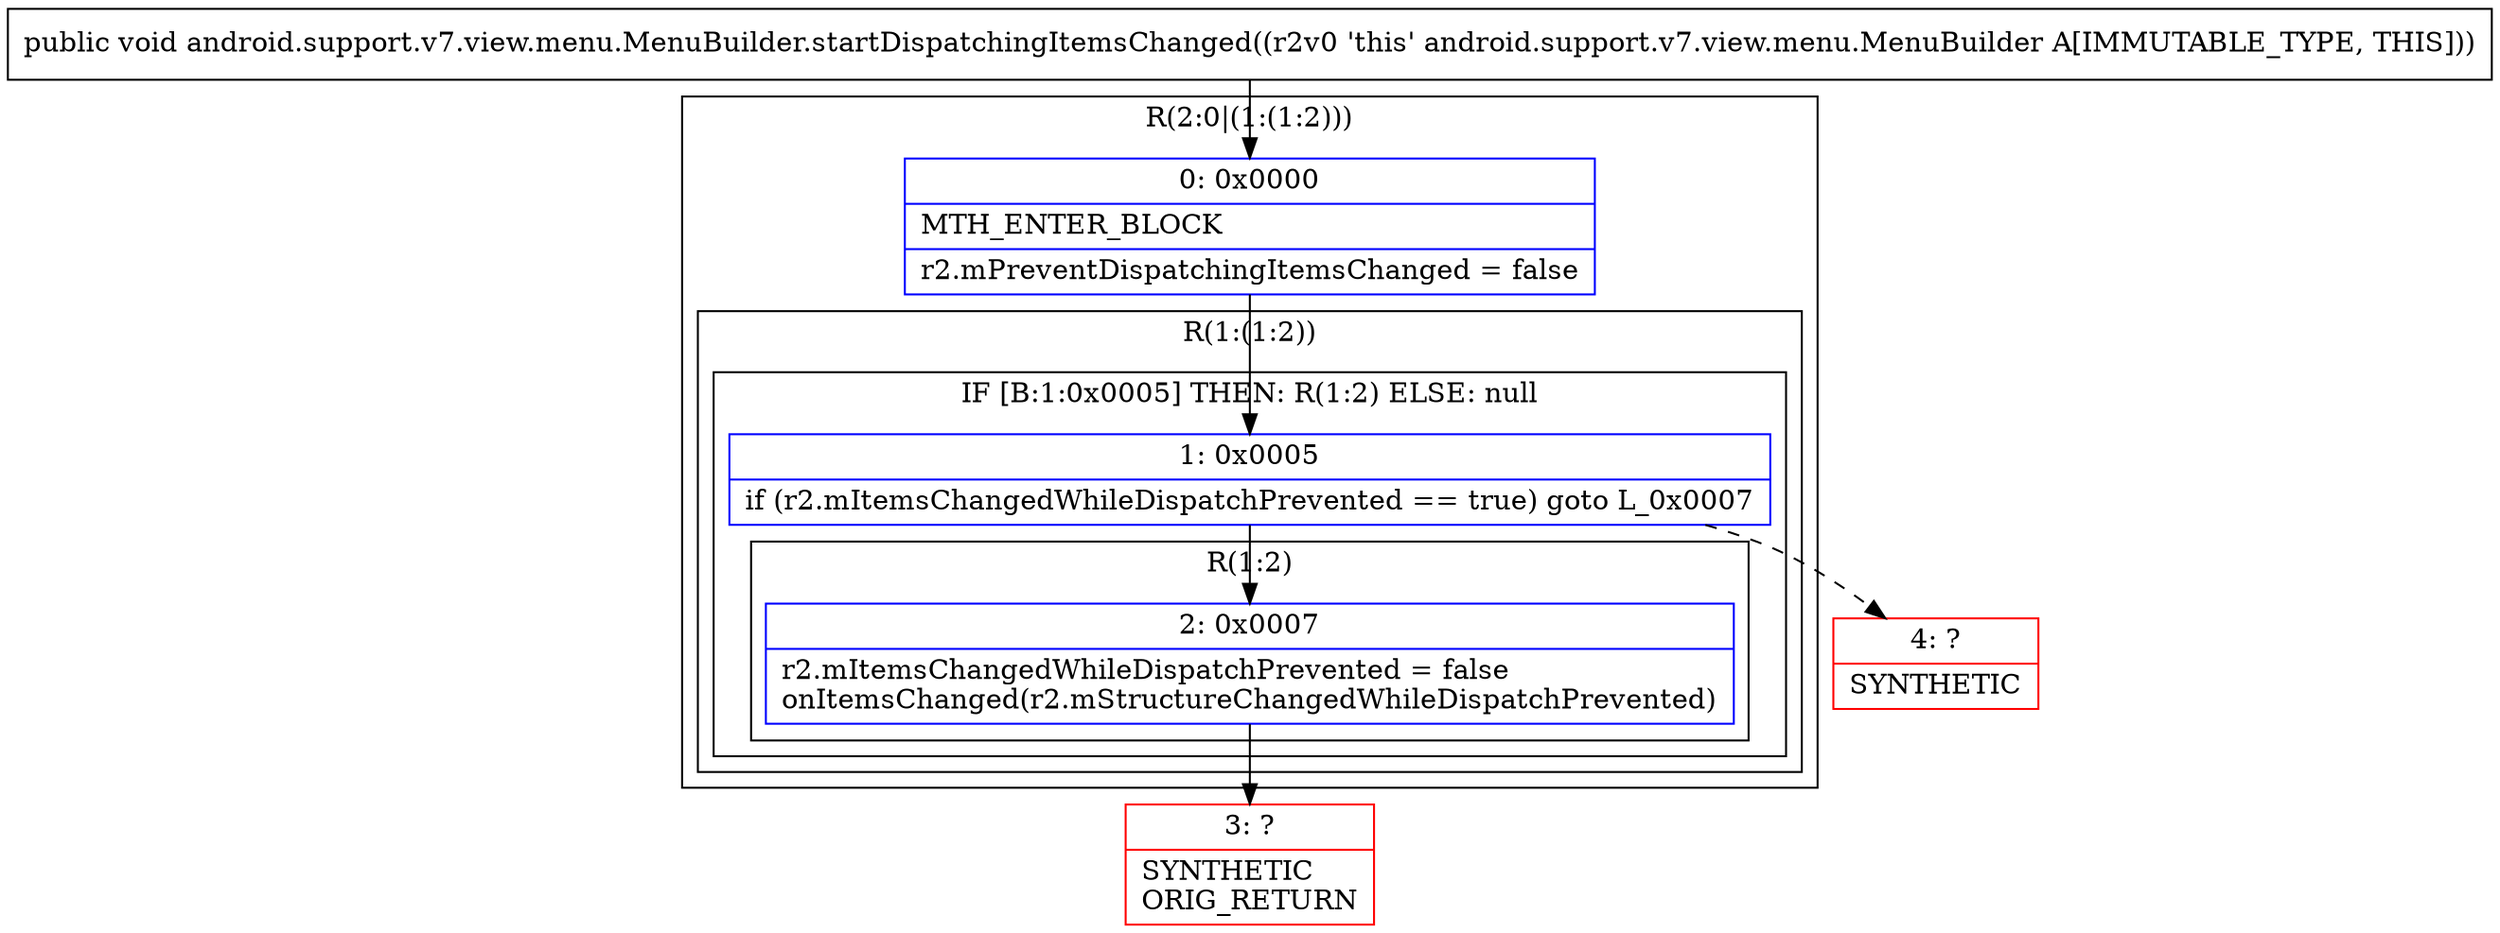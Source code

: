 digraph "CFG forandroid.support.v7.view.menu.MenuBuilder.startDispatchingItemsChanged()V" {
subgraph cluster_Region_1341789150 {
label = "R(2:0|(1:(1:2)))";
node [shape=record,color=blue];
Node_0 [shape=record,label="{0\:\ 0x0000|MTH_ENTER_BLOCK\l|r2.mPreventDispatchingItemsChanged = false\l}"];
subgraph cluster_Region_1444704547 {
label = "R(1:(1:2))";
node [shape=record,color=blue];
subgraph cluster_IfRegion_1533128524 {
label = "IF [B:1:0x0005] THEN: R(1:2) ELSE: null";
node [shape=record,color=blue];
Node_1 [shape=record,label="{1\:\ 0x0005|if (r2.mItemsChangedWhileDispatchPrevented == true) goto L_0x0007\l}"];
subgraph cluster_Region_543106824 {
label = "R(1:2)";
node [shape=record,color=blue];
Node_2 [shape=record,label="{2\:\ 0x0007|r2.mItemsChangedWhileDispatchPrevented = false\lonItemsChanged(r2.mStructureChangedWhileDispatchPrevented)\l}"];
}
}
}
}
Node_3 [shape=record,color=red,label="{3\:\ ?|SYNTHETIC\lORIG_RETURN\l}"];
Node_4 [shape=record,color=red,label="{4\:\ ?|SYNTHETIC\l}"];
MethodNode[shape=record,label="{public void android.support.v7.view.menu.MenuBuilder.startDispatchingItemsChanged((r2v0 'this' android.support.v7.view.menu.MenuBuilder A[IMMUTABLE_TYPE, THIS])) }"];
MethodNode -> Node_0;
Node_0 -> Node_1;
Node_1 -> Node_2;
Node_1 -> Node_4[style=dashed];
Node_2 -> Node_3;
}

